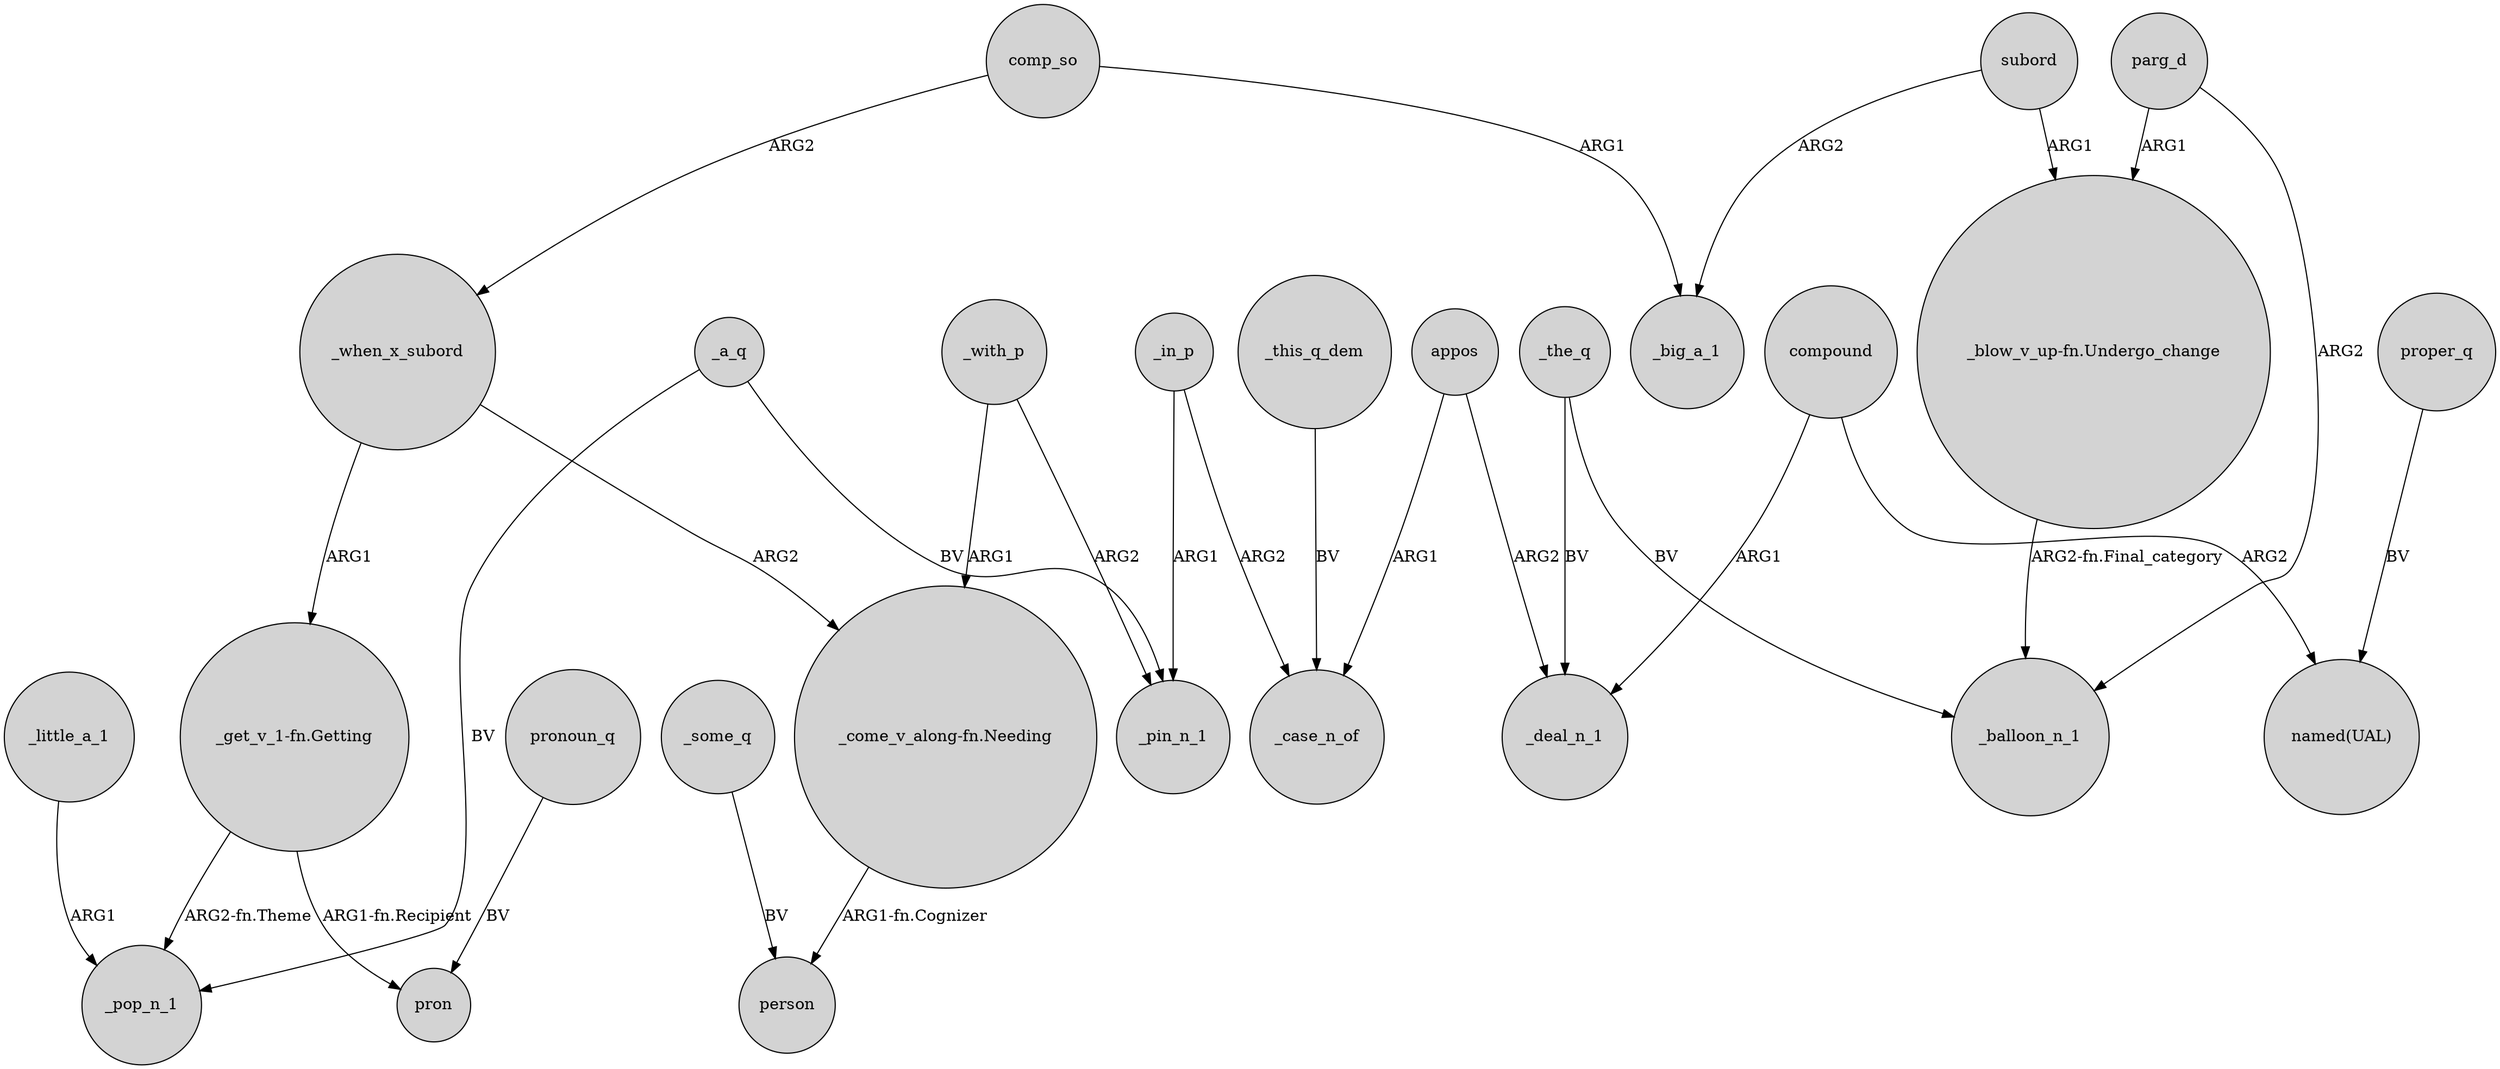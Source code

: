 digraph {
	node [shape=circle style=filled]
	_little_a_1 -> _pop_n_1 [label=ARG1]
	_some_q -> person [label=BV]
	_this_q_dem -> _case_n_of [label=BV]
	_the_q -> _deal_n_1 [label=BV]
	appos -> _deal_n_1 [label=ARG2]
	_the_q -> _balloon_n_1 [label=BV]
	parg_d -> _balloon_n_1 [label=ARG2]
	_when_x_subord -> "_come_v_along-fn.Needing" [label=ARG2]
	"_come_v_along-fn.Needing" -> person [label="ARG1-fn.Cognizer"]
	_when_x_subord -> "_get_v_1-fn.Getting" [label=ARG1]
	_in_p -> _pin_n_1 [label=ARG1]
	proper_q -> "named(UAL)" [label=BV]
	pronoun_q -> pron [label=BV]
	parg_d -> "_blow_v_up-fn.Undergo_change" [label=ARG1]
	comp_so -> _big_a_1 [label=ARG1]
	"_blow_v_up-fn.Undergo_change" -> _balloon_n_1 [label="ARG2-fn.Final_category"]
	_a_q -> _pin_n_1 [label=BV]
	subord -> "_blow_v_up-fn.Undergo_change" [label=ARG1]
	compound -> _deal_n_1 [label=ARG1]
	_a_q -> _pop_n_1 [label=BV]
	"_get_v_1-fn.Getting" -> pron [label="ARG1-fn.Recipient"]
	appos -> _case_n_of [label=ARG1]
	_in_p -> _case_n_of [label=ARG2]
	comp_so -> _when_x_subord [label=ARG2]
	compound -> "named(UAL)" [label=ARG2]
	subord -> _big_a_1 [label=ARG2]
	_with_p -> "_come_v_along-fn.Needing" [label=ARG1]
	"_get_v_1-fn.Getting" -> _pop_n_1 [label="ARG2-fn.Theme"]
	_with_p -> _pin_n_1 [label=ARG2]
}
